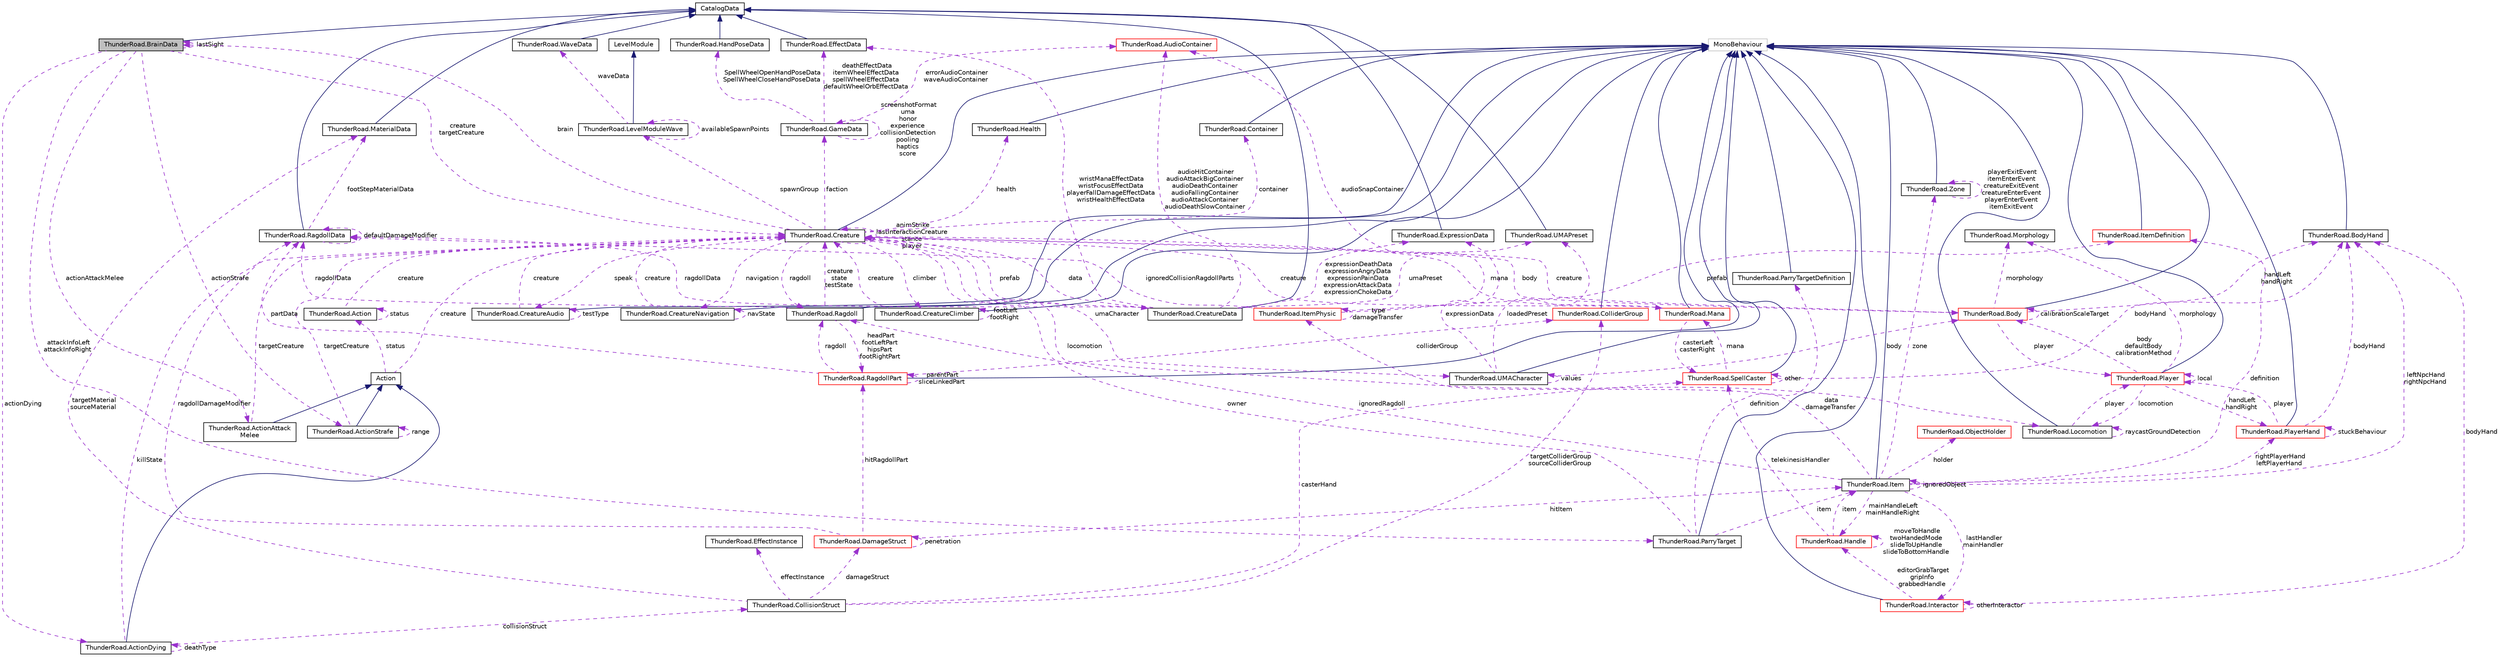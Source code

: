 digraph "ThunderRoad.BrainData"
{
 // LATEX_PDF_SIZE
  edge [fontname="Helvetica",fontsize="10",labelfontname="Helvetica",labelfontsize="10"];
  node [fontname="Helvetica",fontsize="10",shape=record];
  Node1 [label="ThunderRoad.BrainData",height=0.2,width=0.4,color="black", fillcolor="grey75", style="filled", fontcolor="black",tooltip="Class BrainData. Implements the ThunderRoad.CatalogData"];
  Node2 -> Node1 [dir="back",color="midnightblue",fontsize="10",style="solid",fontname="Helvetica"];
  Node2 [label="CatalogData",height=0.2,width=0.4,color="black", fillcolor="white", style="filled",URL="$class_thunder_road_1_1_catalog_data.html",tooltip="Class CatalogData."];
  Node3 -> Node1 [dir="back",color="darkorchid3",fontsize="10",style="dashed",label=" actionDying" ,fontname="Helvetica"];
  Node3 [label="ThunderRoad.ActionDying",height=0.2,width=0.4,color="black", fillcolor="white", style="filled",URL="$class_thunder_road_1_1_action_dying.html",tooltip="Class ActionDying. Implements the ThunderRoad.Action"];
  Node4 -> Node3 [dir="back",color="midnightblue",fontsize="10",style="solid",fontname="Helvetica"];
  Node4 [label="Action",height=0.2,width=0.4,color="black", fillcolor="white", style="filled",URL="$class_thunder_road_1_1_action.html",tooltip="Class Action."];
  Node5 -> Node4 [dir="back",color="darkorchid3",fontsize="10",style="dashed",label=" creature" ,fontname="Helvetica"];
  Node5 [label="ThunderRoad.Creature",height=0.2,width=0.4,color="black", fillcolor="white", style="filled",URL="$class_thunder_road_1_1_creature.html",tooltip="Class Creature. Implements the UnityEngine.MonoBehaviour"];
  Node6 -> Node5 [dir="back",color="midnightblue",fontsize="10",style="solid",fontname="Helvetica"];
  Node6 [label="MonoBehaviour",height=0.2,width=0.4,color="grey75", fillcolor="white", style="filled",tooltip=" "];
  Node7 -> Node5 [dir="back",color="darkorchid3",fontsize="10",style="dashed",label=" climber" ,fontname="Helvetica"];
  Node7 [label="ThunderRoad.CreatureClimber",height=0.2,width=0.4,color="black", fillcolor="white", style="filled",URL="$class_thunder_road_1_1_creature_climber.html",tooltip="Class CreatureClimber. Implements the UnityEngine.MonoBehaviour"];
  Node6 -> Node7 [dir="back",color="midnightblue",fontsize="10",style="solid",fontname="Helvetica"];
  Node7 -> Node7 [dir="back",color="darkorchid3",fontsize="10",style="dashed",label=" footLeft\nfootRight" ,fontname="Helvetica"];
  Node5 -> Node7 [dir="back",color="darkorchid3",fontsize="10",style="dashed",label=" creature" ,fontname="Helvetica"];
  Node8 -> Node5 [dir="back",color="darkorchid3",fontsize="10",style="dashed",label=" health" ,fontname="Helvetica"];
  Node8 [label="ThunderRoad.Health",height=0.2,width=0.4,color="black", fillcolor="white", style="filled",URL="$class_thunder_road_1_1_health.html",tooltip="Class Health. Implements the UnityEngine.MonoBehaviour"];
  Node6 -> Node8 [dir="back",color="midnightblue",fontsize="10",style="solid",fontname="Helvetica"];
  Node9 -> Node5 [dir="back",color="darkorchid3",fontsize="10",style="dashed",label=" faction" ,fontname="Helvetica"];
  Node9 [label="ThunderRoad.GameData",height=0.2,width=0.4,color="black", fillcolor="white", style="filled",URL="$class_thunder_road_1_1_game_data.html",tooltip="Class GameData."];
  Node9 -> Node9 [dir="back",color="darkorchid3",fontsize="10",style="dashed",label=" screenshotFormat\numa\nhonor\nexperience\ncollisionDetection\npooling\nhaptics\nscore" ,fontname="Helvetica"];
  Node10 -> Node9 [dir="back",color="darkorchid3",fontsize="10",style="dashed",label=" deathEffectData\nitemWheelEffectData\nspellWheelEffectData\ndefaultWheelOrbEffectData" ,fontname="Helvetica"];
  Node10 [label="ThunderRoad.EffectData",height=0.2,width=0.4,color="black", fillcolor="white", style="filled",URL="$class_thunder_road_1_1_effect_data.html",tooltip="Class EffectData. Implements the ThunderRoad.CatalogData"];
  Node2 -> Node10 [dir="back",color="midnightblue",fontsize="10",style="solid",fontname="Helvetica"];
  Node11 -> Node9 [dir="back",color="darkorchid3",fontsize="10",style="dashed",label=" SpellWheelOpenHandPoseData\nSpellWheelCloseHandPoseData" ,fontname="Helvetica"];
  Node11 [label="ThunderRoad.HandPoseData",height=0.2,width=0.4,color="black", fillcolor="white", style="filled",URL="$class_thunder_road_1_1_hand_pose_data.html",tooltip="Class HandPoseData. Implements the ThunderRoad.CatalogData"];
  Node2 -> Node11 [dir="back",color="midnightblue",fontsize="10",style="solid",fontname="Helvetica"];
  Node12 -> Node9 [dir="back",color="darkorchid3",fontsize="10",style="dashed",label=" errorAudioContainer\nwaveAudioContainer" ,fontname="Helvetica"];
  Node12 [label="ThunderRoad.AudioContainer",height=0.2,width=0.4,color="red", fillcolor="white", style="filled",URL="$class_thunder_road_1_1_audio_container.html",tooltip="Class AudioContainer. Implements the UnityEngine.ScriptableObject"];
  Node14 -> Node5 [dir="back",color="darkorchid3",fontsize="10",style="dashed",label=" spawnGroup" ,fontname="Helvetica"];
  Node14 [label="ThunderRoad.LevelModuleWave",height=0.2,width=0.4,color="black", fillcolor="white", style="filled",URL="$class_thunder_road_1_1_level_module_wave.html",tooltip="Class LevelModuleWave. Implements the ThunderRoad.LevelModule"];
  Node15 -> Node14 [dir="back",color="midnightblue",fontsize="10",style="solid",fontname="Helvetica"];
  Node15 [label="LevelModule",height=0.2,width=0.4,color="black", fillcolor="white", style="filled",URL="$class_thunder_road_1_1_level_module.html",tooltip="Class LevelModule."];
  Node14 -> Node14 [dir="back",color="darkorchid3",fontsize="10",style="dashed",label=" availableSpawnPoints" ,fontname="Helvetica"];
  Node16 -> Node14 [dir="back",color="darkorchid3",fontsize="10",style="dashed",label=" waveData" ,fontname="Helvetica"];
  Node16 [label="ThunderRoad.WaveData",height=0.2,width=0.4,color="black", fillcolor="white", style="filled",URL="$class_thunder_road_1_1_wave_data.html",tooltip="Class WaveData. Implements the ThunderRoad.CatalogData"];
  Node2 -> Node16 [dir="back",color="midnightblue",fontsize="10",style="solid",fontname="Helvetica"];
  Node17 -> Node5 [dir="back",color="darkorchid3",fontsize="10",style="dashed",label=" data" ,fontname="Helvetica"];
  Node17 [label="ThunderRoad.CreatureData",height=0.2,width=0.4,color="black", fillcolor="white", style="filled",URL="$class_thunder_road_1_1_creature_data.html",tooltip="Class CreatureData. Implements the ThunderRoad.CatalogData"];
  Node2 -> Node17 [dir="back",color="midnightblue",fontsize="10",style="solid",fontname="Helvetica"];
  Node18 -> Node17 [dir="back",color="darkorchid3",fontsize="10",style="dashed",label=" ragdollData" ,fontname="Helvetica"];
  Node18 [label="ThunderRoad.RagdollData",height=0.2,width=0.4,color="black", fillcolor="white", style="filled",URL="$class_thunder_road_1_1_ragdoll_data.html",tooltip="Class RagdollData. Implements the ThunderRoad.CatalogData"];
  Node2 -> Node18 [dir="back",color="midnightblue",fontsize="10",style="solid",fontname="Helvetica"];
  Node19 -> Node18 [dir="back",color="darkorchid3",fontsize="10",style="dashed",label=" footStepMaterialData" ,fontname="Helvetica"];
  Node19 [label="ThunderRoad.MaterialData",height=0.2,width=0.4,color="black", fillcolor="white", style="filled",URL="$class_thunder_road_1_1_material_data.html",tooltip="Class MaterialData. Implements the ThunderRoad.CatalogData"];
  Node2 -> Node19 [dir="back",color="midnightblue",fontsize="10",style="solid",fontname="Helvetica"];
  Node18 -> Node18 [dir="back",color="darkorchid3",fontsize="10",style="dashed",label=" defaultDamageModifier" ,fontname="Helvetica"];
  Node10 -> Node17 [dir="back",color="darkorchid3",fontsize="10",style="dashed",label=" wristManaEffectData\nwristFocusEffectData\nplayerFallDamageEffectData\nwristHealthEffectData" ,fontname="Helvetica"];
  Node20 -> Node17 [dir="back",color="darkorchid3",fontsize="10",style="dashed",label=" umaPreset" ,fontname="Helvetica"];
  Node20 [label="ThunderRoad.UMAPreset",height=0.2,width=0.4,color="black", fillcolor="white", style="filled",URL="$class_thunder_road_1_1_u_m_a_preset.html",tooltip="Class UMAPreset. Implements the ThunderRoad.CatalogData"];
  Node2 -> Node20 [dir="back",color="midnightblue",fontsize="10",style="solid",fontname="Helvetica"];
  Node12 -> Node17 [dir="back",color="darkorchid3",fontsize="10",style="dashed",label=" audioHitContainer\naudioAttackBigContainer\naudioDeathContainer\naudioFallingContainer\naudioAttackContainer\naudioDeathSlowContainer" ,fontname="Helvetica"];
  Node21 -> Node17 [dir="back",color="darkorchid3",fontsize="10",style="dashed",label=" expressionDeathData\nexpressionAngryData\nexpressionPainData\nexpressionAttackData\nexpressionChokeData" ,fontname="Helvetica"];
  Node21 [label="ThunderRoad.ExpressionData",height=0.2,width=0.4,color="black", fillcolor="white", style="filled",URL="$class_thunder_road_1_1_expression_data.html",tooltip="Class ExpressionData. Implements the ThunderRoad.CatalogData"];
  Node2 -> Node21 [dir="back",color="midnightblue",fontsize="10",style="solid",fontname="Helvetica"];
  Node5 -> Node17 [dir="back",color="darkorchid3",fontsize="10",style="dashed",label=" prefab" ,fontname="Helvetica"];
  Node22 -> Node5 [dir="back",color="darkorchid3",fontsize="10",style="dashed",label=" locomotion" ,fontname="Helvetica"];
  Node22 [label="ThunderRoad.Locomotion",height=0.2,width=0.4,color="black", fillcolor="white", style="filled",URL="$class_thunder_road_1_1_locomotion.html",tooltip="Class Locomotion. Implements the UnityEngine.MonoBehaviour"];
  Node6 -> Node22 [dir="back",color="midnightblue",fontsize="10",style="solid",fontname="Helvetica"];
  Node23 -> Node22 [dir="back",color="darkorchid3",fontsize="10",style="dashed",label=" player" ,fontname="Helvetica"];
  Node23 [label="ThunderRoad.Player",height=0.2,width=0.4,color="red", fillcolor="white", style="filled",URL="$class_thunder_road_1_1_player.html",tooltip="Class Player. Implements the UnityEngine.MonoBehaviour"];
  Node6 -> Node23 [dir="back",color="midnightblue",fontsize="10",style="solid",fontname="Helvetica"];
  Node23 -> Node23 [dir="back",color="darkorchid3",fontsize="10",style="dashed",label=" local" ,fontname="Helvetica"];
  Node78 -> Node23 [dir="back",color="darkorchid3",fontsize="10",style="dashed",label=" morphology" ,fontname="Helvetica"];
  Node78 [label="ThunderRoad.Morphology",height=0.2,width=0.4,color="black", fillcolor="white", style="filled",URL="$class_thunder_road_1_1_morphology.html",tooltip="Class Morphology."];
  Node22 -> Node23 [dir="back",color="darkorchid3",fontsize="10",style="dashed",label=" locomotion" ,fontname="Helvetica"];
  Node80 -> Node23 [dir="back",color="darkorchid3",fontsize="10",style="dashed",label=" body\ndefaultBody\ncalibrationMethod" ,fontname="Helvetica"];
  Node80 [label="ThunderRoad.Body",height=0.2,width=0.4,color="red", fillcolor="white", style="filled",URL="$class_thunder_road_1_1_body.html",tooltip="Class Body. Implements the UnityEngine.MonoBehaviour"];
  Node6 -> Node80 [dir="back",color="midnightblue",fontsize="10",style="solid",fontname="Helvetica"];
  Node23 -> Node80 [dir="back",color="darkorchid3",fontsize="10",style="dashed",label=" player" ,fontname="Helvetica"];
  Node78 -> Node80 [dir="back",color="darkorchid3",fontsize="10",style="dashed",label=" morphology" ,fontname="Helvetica"];
  Node80 -> Node80 [dir="back",color="darkorchid3",fontsize="10",style="dashed",label=" calibrationScaleTarget" ,fontname="Helvetica"];
  Node5 -> Node80 [dir="back",color="darkorchid3",fontsize="10",style="dashed",label=" creature" ,fontname="Helvetica"];
  Node47 -> Node80 [dir="back",color="darkorchid3",fontsize="10",style="dashed",label=" handLeft\nhandRight" ,fontname="Helvetica"];
  Node47 [label="ThunderRoad.BodyHand",height=0.2,width=0.4,color="black", fillcolor="white", style="filled",URL="$class_thunder_road_1_1_body_hand.html",tooltip="Class BodyHand. Implements the UnityEngine.MonoBehaviour"];
  Node6 -> Node47 [dir="back",color="midnightblue",fontsize="10",style="solid",fontname="Helvetica"];
  Node72 -> Node23 [dir="back",color="darkorchid3",fontsize="10",style="dashed",label=" handLeft\nhandRight" ,fontname="Helvetica"];
  Node72 [label="ThunderRoad.PlayerHand",height=0.2,width=0.4,color="red", fillcolor="white", style="filled",URL="$class_thunder_road_1_1_player_hand.html",tooltip="Class PlayerHand. Implements the UnityEngine.MonoBehaviour"];
  Node6 -> Node72 [dir="back",color="midnightblue",fontsize="10",style="solid",fontname="Helvetica"];
  Node23 -> Node72 [dir="back",color="darkorchid3",fontsize="10",style="dashed",label=" player" ,fontname="Helvetica"];
  Node47 -> Node72 [dir="back",color="darkorchid3",fontsize="10",style="dashed",label=" bodyHand" ,fontname="Helvetica"];
  Node72 -> Node72 [dir="back",color="darkorchid3",fontsize="10",style="dashed",label=" stuckBehaviour" ,fontname="Helvetica"];
  Node22 -> Node22 [dir="back",color="darkorchid3",fontsize="10",style="dashed",label=" raycastGroundDetection" ,fontname="Helvetica"];
  Node51 -> Node5 [dir="back",color="darkorchid3",fontsize="10",style="dashed",label=" ragdoll" ,fontname="Helvetica"];
  Node51 [label="ThunderRoad.Ragdoll",height=0.2,width=0.4,color="black", fillcolor="white", style="filled",URL="$class_thunder_road_1_1_ragdoll.html",tooltip="Class Ragdoll. Implements the UnityEngine.MonoBehaviour"];
  Node6 -> Node51 [dir="back",color="midnightblue",fontsize="10",style="solid",fontname="Helvetica"];
  Node18 -> Node51 [dir="back",color="darkorchid3",fontsize="10",style="dashed",label=" ragdollData" ,fontname="Helvetica"];
  Node52 -> Node51 [dir="back",color="darkorchid3",fontsize="10",style="dashed",label=" headPart\nfootLeftPart\nhipsPart\nfootRightPart" ,fontname="Helvetica"];
  Node52 [label="ThunderRoad.RagdollPart",height=0.2,width=0.4,color="red", fillcolor="white", style="filled",URL="$class_thunder_road_1_1_ragdoll_part.html",tooltip="Class RagdollPart. Implements the UnityEngine.MonoBehaviour"];
  Node6 -> Node52 [dir="back",color="midnightblue",fontsize="10",style="solid",fontname="Helvetica"];
  Node18 -> Node52 [dir="back",color="darkorchid3",fontsize="10",style="dashed",label=" partData" ,fontname="Helvetica"];
  Node52 -> Node52 [dir="back",color="darkorchid3",fontsize="10",style="dashed",label=" parentPart\nsliceLinkedPart" ,fontname="Helvetica"];
  Node51 -> Node52 [dir="back",color="darkorchid3",fontsize="10",style="dashed",label=" ragdoll" ,fontname="Helvetica"];
  Node55 -> Node52 [dir="back",color="darkorchid3",fontsize="10",style="dashed",label=" colliderGroup" ,fontname="Helvetica"];
  Node55 [label="ThunderRoad.ColliderGroup",height=0.2,width=0.4,color="red", fillcolor="white", style="filled",URL="$class_thunder_road_1_1_collider_group.html",tooltip="Class ColliderGroup. Implements the UnityEngine.MonoBehaviour"];
  Node6 -> Node55 [dir="back",color="midnightblue",fontsize="10",style="solid",fontname="Helvetica"];
  Node5 -> Node51 [dir="back",color="darkorchid3",fontsize="10",style="dashed",label=" creature\nstate\ntestState" ,fontname="Helvetica"];
  Node80 -> Node5 [dir="back",color="darkorchid3",fontsize="10",style="dashed",label=" body" ,fontname="Helvetica"];
  Node84 -> Node5 [dir="back",color="darkorchid3",fontsize="10",style="dashed",label=" speak" ,fontname="Helvetica"];
  Node84 [label="ThunderRoad.CreatureAudio",height=0.2,width=0.4,color="black", fillcolor="white", style="filled",URL="$class_thunder_road_1_1_creature_audio.html",tooltip="Class CreatureAudio. Implements the UnityEngine.MonoBehaviour"];
  Node6 -> Node84 [dir="back",color="midnightblue",fontsize="10",style="solid",fontname="Helvetica"];
  Node84 -> Node84 [dir="back",color="darkorchid3",fontsize="10",style="dashed",label=" testType" ,fontname="Helvetica"];
  Node5 -> Node84 [dir="back",color="darkorchid3",fontsize="10",style="dashed",label=" creature" ,fontname="Helvetica"];
  Node5 -> Node5 [dir="back",color="darkorchid3",fontsize="10",style="dashed",label=" animStrike\nlastInteractionCreature\nstance\nplayer" ,fontname="Helvetica"];
  Node44 -> Node5 [dir="back",color="darkorchid3",fontsize="10",style="dashed",label=" mana" ,fontname="Helvetica"];
  Node44 [label="ThunderRoad.Mana",height=0.2,width=0.4,color="red", fillcolor="white", style="filled",URL="$class_thunder_road_1_1_mana.html",tooltip="Class Mana. Implements the UnityEngine.MonoBehaviour"];
  Node6 -> Node44 [dir="back",color="midnightblue",fontsize="10",style="solid",fontname="Helvetica"];
  Node39 -> Node44 [dir="back",color="darkorchid3",fontsize="10",style="dashed",label=" casterLeft\ncasterRight" ,fontname="Helvetica"];
  Node39 [label="ThunderRoad.SpellCaster",height=0.2,width=0.4,color="red", fillcolor="white", style="filled",URL="$class_thunder_road_1_1_spell_caster.html",tooltip="Class SpellCaster. Implements the UnityEngine.MonoBehaviour"];
  Node6 -> Node39 [dir="back",color="midnightblue",fontsize="10",style="solid",fontname="Helvetica"];
  Node39 -> Node39 [dir="back",color="darkorchid3",fontsize="10",style="dashed",label=" other" ,fontname="Helvetica"];
  Node44 -> Node39 [dir="back",color="darkorchid3",fontsize="10",style="dashed",label=" mana" ,fontname="Helvetica"];
  Node47 -> Node39 [dir="back",color="darkorchid3",fontsize="10",style="dashed",label=" bodyHand" ,fontname="Helvetica"];
  Node5 -> Node44 [dir="back",color="darkorchid3",fontsize="10",style="dashed",label=" creature" ,fontname="Helvetica"];
  Node85 -> Node5 [dir="back",color="darkorchid3",fontsize="10",style="dashed",label=" umaCharacter" ,fontname="Helvetica"];
  Node85 [label="ThunderRoad.UMACharacter",height=0.2,width=0.4,color="black", fillcolor="white", style="filled",URL="$class_thunder_road_1_1_u_m_a_character.html",tooltip="Class UMACharacter. Implements the UnityEngine.MonoBehaviour"];
  Node6 -> Node85 [dir="back",color="midnightblue",fontsize="10",style="solid",fontname="Helvetica"];
  Node20 -> Node85 [dir="back",color="darkorchid3",fontsize="10",style="dashed",label=" loadedPreset" ,fontname="Helvetica"];
  Node80 -> Node85 [dir="back",color="darkorchid3",fontsize="10",style="dashed",label=" body" ,fontname="Helvetica"];
  Node21 -> Node85 [dir="back",color="darkorchid3",fontsize="10",style="dashed",label=" expressionData" ,fontname="Helvetica"];
  Node85 -> Node85 [dir="back",color="darkorchid3",fontsize="10",style="dashed",label=" values" ,fontname="Helvetica"];
  Node86 -> Node5 [dir="back",color="darkorchid3",fontsize="10",style="dashed",label=" container" ,fontname="Helvetica"];
  Node86 [label="ThunderRoad.Container",height=0.2,width=0.4,color="black", fillcolor="white", style="filled",URL="$class_thunder_road_1_1_container.html",tooltip="Class Container. Implements the UnityEngine.MonoBehaviour"];
  Node6 -> Node86 [dir="back",color="midnightblue",fontsize="10",style="solid",fontname="Helvetica"];
  Node1 -> Node5 [dir="back",color="darkorchid3",fontsize="10",style="dashed",label=" brain" ,fontname="Helvetica"];
  Node87 -> Node5 [dir="back",color="darkorchid3",fontsize="10",style="dashed",label=" navigation" ,fontname="Helvetica"];
  Node87 [label="ThunderRoad.CreatureNavigation",height=0.2,width=0.4,color="black", fillcolor="white", style="filled",URL="$class_thunder_road_1_1_creature_navigation.html",tooltip="Class CreatureNavigation. Implements the UnityEngine.MonoBehaviour"];
  Node6 -> Node87 [dir="back",color="midnightblue",fontsize="10",style="solid",fontname="Helvetica"];
  Node5 -> Node87 [dir="back",color="darkorchid3",fontsize="10",style="dashed",label=" creature" ,fontname="Helvetica"];
  Node87 -> Node87 [dir="back",color="darkorchid3",fontsize="10",style="dashed",label=" navState" ,fontname="Helvetica"];
  Node88 -> Node4 [dir="back",color="darkorchid3",fontsize="10",style="dashed",label=" status" ,fontname="Helvetica"];
  Node88 [label="ThunderRoad.Action",height=0.2,width=0.4,color="black", fillcolor="white", style="filled",URL="$class_thunder_road_1_1_action.html",tooltip="Class Action."];
  Node5 -> Node88 [dir="back",color="darkorchid3",fontsize="10",style="dashed",label=" creature" ,fontname="Helvetica"];
  Node88 -> Node88 [dir="back",color="darkorchid3",fontsize="10",style="dashed",label=" status" ,fontname="Helvetica"];
  Node3 -> Node3 [dir="back",color="darkorchid3",fontsize="10",style="dashed",label=" deathType" ,fontname="Helvetica"];
  Node54 -> Node3 [dir="back",color="darkorchid3",fontsize="10",style="dashed",label=" collisionStruct" ,fontname="Helvetica"];
  Node54 [label="ThunderRoad.CollisionStruct",height=0.2,width=0.4,color="black", fillcolor="white", style="filled",URL="$struct_thunder_road_1_1_collision_struct.html",tooltip="Struct CollisionStruct"];
  Node19 -> Node54 [dir="back",color="darkorchid3",fontsize="10",style="dashed",label=" targetMaterial\nsourceMaterial" ,fontname="Helvetica"];
  Node39 -> Node54 [dir="back",color="darkorchid3",fontsize="10",style="dashed",label=" casterHand" ,fontname="Helvetica"];
  Node42 -> Node54 [dir="back",color="darkorchid3",fontsize="10",style="dashed",label=" effectInstance" ,fontname="Helvetica"];
  Node42 [label="ThunderRoad.EffectInstance",height=0.2,width=0.4,color="black", fillcolor="white", style="filled",URL="$class_thunder_road_1_1_effect_instance.html",tooltip="Class EffectInstance."];
  Node55 -> Node54 [dir="back",color="darkorchid3",fontsize="10",style="dashed",label=" targetColliderGroup\nsourceColliderGroup" ,fontname="Helvetica"];
  Node60 -> Node54 [dir="back",color="darkorchid3",fontsize="10",style="dashed",label=" damageStruct" ,fontname="Helvetica"];
  Node60 [label="ThunderRoad.DamageStruct",height=0.2,width=0.4,color="red", fillcolor="white", style="filled",URL="$struct_thunder_road_1_1_damage_struct.html",tooltip="Struct DamageStruct"];
  Node18 -> Node60 [dir="back",color="darkorchid3",fontsize="10",style="dashed",label=" ragdollDamageModifier" ,fontname="Helvetica"];
  Node52 -> Node60 [dir="back",color="darkorchid3",fontsize="10",style="dashed",label=" hitRagdollPart" ,fontname="Helvetica"];
  Node25 -> Node60 [dir="back",color="darkorchid3",fontsize="10",style="dashed",label=" hitItem" ,fontname="Helvetica"];
  Node25 [label="ThunderRoad.Item",height=0.2,width=0.4,color="black", fillcolor="white", style="filled",URL="$class_thunder_road_1_1_item.html",tooltip="Class Item. Implements the UnityEngine.MonoBehaviour"];
  Node6 -> Node25 [dir="back",color="midnightblue",fontsize="10",style="solid",fontname="Helvetica"];
  Node26 -> Node25 [dir="back",color="darkorchid3",fontsize="10",style="dashed",label=" lastHandler\nmainHandler" ,fontname="Helvetica"];
  Node26 [label="ThunderRoad.Interactor",height=0.2,width=0.4,color="red", fillcolor="white", style="filled",URL="$class_thunder_road_1_1_interactor.html",tooltip="Class Interactor. Implements the UnityEngine.MonoBehaviour"];
  Node6 -> Node26 [dir="back",color="midnightblue",fontsize="10",style="solid",fontname="Helvetica"];
  Node26 -> Node26 [dir="back",color="darkorchid3",fontsize="10",style="dashed",label=" otherInteractor" ,fontname="Helvetica"];
  Node27 -> Node26 [dir="back",color="darkorchid3",fontsize="10",style="dashed",label=" editorGrabTarget\ngripInfo\ngrabbedHandle" ,fontname="Helvetica"];
  Node27 [label="ThunderRoad.Handle",height=0.2,width=0.4,color="red", fillcolor="white", style="filled",URL="$class_thunder_road_1_1_handle.html",tooltip="Class Handle. Implements the ThunderRoad.Interactable"];
  Node39 -> Node27 [dir="back",color="darkorchid3",fontsize="10",style="dashed",label=" telekinesisHandler" ,fontname="Helvetica"];
  Node27 -> Node27 [dir="back",color="darkorchid3",fontsize="10",style="dashed",label=" moveToHandle\ntwoHandedMode\nslideToUpHandle\nslideToBottomHandle" ,fontname="Helvetica"];
  Node25 -> Node27 [dir="back",color="darkorchid3",fontsize="10",style="dashed",label=" item" ,fontname="Helvetica"];
  Node47 -> Node26 [dir="back",color="darkorchid3",fontsize="10",style="dashed",label=" bodyHand" ,fontname="Helvetica"];
  Node49 -> Node25 [dir="back",color="darkorchid3",fontsize="10",style="dashed",label=" definition" ,fontname="Helvetica"];
  Node49 [label="ThunderRoad.ItemDefinition",height=0.2,width=0.4,color="red", fillcolor="white", style="filled",URL="$class_thunder_road_1_1_item_definition.html",tooltip="Class ItemDefinition. Implements the UnityEngine.MonoBehaviour"];
  Node6 -> Node49 [dir="back",color="midnightblue",fontsize="10",style="solid",fontname="Helvetica"];
  Node51 -> Node25 [dir="back",color="darkorchid3",fontsize="10",style="dashed",label=" ignoredRagdoll" ,fontname="Helvetica"];
  Node66 -> Node25 [dir="back",color="darkorchid3",fontsize="10",style="dashed",label=" data\ndamageTransfer" ,fontname="Helvetica"];
  Node66 [label="ThunderRoad.ItemPhysic",height=0.2,width=0.4,color="red", fillcolor="white", style="filled",URL="$class_thunder_road_1_1_item_physic.html",tooltip="Class ItemPhysic. Implements the ThunderRoad.ItemData"];
  Node18 -> Node66 [dir="back",color="darkorchid3",fontsize="10",style="dashed",label=" ignoredCollisionRagdollParts" ,fontname="Helvetica"];
  Node49 -> Node66 [dir="back",color="darkorchid3",fontsize="10",style="dashed",label=" prefab" ,fontname="Helvetica"];
  Node12 -> Node66 [dir="back",color="darkorchid3",fontsize="10",style="dashed",label=" audioSnapContainer" ,fontname="Helvetica"];
  Node66 -> Node66 [dir="back",color="darkorchid3",fontsize="10",style="dashed",label=" type\ndamageTransfer" ,fontname="Helvetica"];
  Node70 -> Node25 [dir="back",color="darkorchid3",fontsize="10",style="dashed",label=" holder" ,fontname="Helvetica"];
  Node70 [label="ThunderRoad.ObjectHolder",height=0.2,width=0.4,color="red", fillcolor="white", style="filled",URL="$class_thunder_road_1_1_object_holder.html",tooltip="Class ObjectHolder. Implements the ThunderRoad.Interactable"];
  Node27 -> Node25 [dir="back",color="darkorchid3",fontsize="10",style="dashed",label=" mainHandleLeft\nmainHandleRight" ,fontname="Helvetica"];
  Node25 -> Node25 [dir="back",color="darkorchid3",fontsize="10",style="dashed",label=" ignoredObject" ,fontname="Helvetica"];
  Node71 -> Node25 [dir="back",color="darkorchid3",fontsize="10",style="dashed",label=" zone" ,fontname="Helvetica"];
  Node71 [label="ThunderRoad.Zone",height=0.2,width=0.4,color="black", fillcolor="white", style="filled",URL="$class_thunder_road_1_1_zone.html",tooltip="Class Zone. Implements the UnityEngine.MonoBehaviour"];
  Node6 -> Node71 [dir="back",color="midnightblue",fontsize="10",style="solid",fontname="Helvetica"];
  Node71 -> Node71 [dir="back",color="darkorchid3",fontsize="10",style="dashed",label=" playerExitEvent\nitemEnterEvent\ncreatureExitEvent\ncreatureEnterEvent\nplayerEnterEvent\nitemExitEvent" ,fontname="Helvetica"];
  Node47 -> Node25 [dir="back",color="darkorchid3",fontsize="10",style="dashed",label=" leftNpcHand\nrightNpcHand" ,fontname="Helvetica"];
  Node72 -> Node25 [dir="back",color="darkorchid3",fontsize="10",style="dashed",label=" rightPlayerHand\nleftPlayerHand" ,fontname="Helvetica"];
  Node60 -> Node60 [dir="back",color="darkorchid3",fontsize="10",style="dashed",label=" penetration" ,fontname="Helvetica"];
  Node5 -> Node3 [dir="back",color="darkorchid3",fontsize="10",style="dashed",label=" killState" ,fontname="Helvetica"];
  Node89 -> Node1 [dir="back",color="darkorchid3",fontsize="10",style="dashed",label=" attackInfoLeft\nattackInfoRight" ,fontname="Helvetica"];
  Node89 [label="ThunderRoad.ParryTarget",height=0.2,width=0.4,color="black", fillcolor="white", style="filled",URL="$class_thunder_road_1_1_parry_target.html",tooltip="Class ParryTarget. Implements the UnityEngine.MonoBehaviour"];
  Node6 -> Node89 [dir="back",color="midnightblue",fontsize="10",style="solid",fontname="Helvetica"];
  Node90 -> Node89 [dir="back",color="darkorchid3",fontsize="10",style="dashed",label=" definition" ,fontname="Helvetica"];
  Node90 [label="ThunderRoad.ParryTargetDefinition",height=0.2,width=0.4,color="black", fillcolor="white", style="filled",URL="$class_thunder_road_1_1_parry_target_definition.html",tooltip="Class ParryTargetDefinition. Implements the UnityEngine.MonoBehaviour"];
  Node6 -> Node90 [dir="back",color="midnightblue",fontsize="10",style="solid",fontname="Helvetica"];
  Node5 -> Node89 [dir="back",color="darkorchid3",fontsize="10",style="dashed",label=" owner" ,fontname="Helvetica"];
  Node25 -> Node89 [dir="back",color="darkorchid3",fontsize="10",style="dashed",label=" item" ,fontname="Helvetica"];
  Node91 -> Node1 [dir="back",color="darkorchid3",fontsize="10",style="dashed",label=" actionAttackMelee" ,fontname="Helvetica"];
  Node91 [label="ThunderRoad.ActionAttack\lMelee",height=0.2,width=0.4,color="black", fillcolor="white", style="filled",URL="$class_thunder_road_1_1_action_attack_melee.html",tooltip="Class ActionAttackMelee. Implements the ThunderRoad.Action"];
  Node4 -> Node91 [dir="back",color="midnightblue",fontsize="10",style="solid",fontname="Helvetica"];
  Node5 -> Node91 [dir="back",color="darkorchid3",fontsize="10",style="dashed",label=" targetCreature" ,fontname="Helvetica"];
  Node5 -> Node1 [dir="back",color="darkorchid3",fontsize="10",style="dashed",label=" creature\ntargetCreature" ,fontname="Helvetica"];
  Node1 -> Node1 [dir="back",color="darkorchid3",fontsize="10",style="dashed",label=" lastSight" ,fontname="Helvetica"];
  Node92 -> Node1 [dir="back",color="darkorchid3",fontsize="10",style="dashed",label=" actionStrafe" ,fontname="Helvetica"];
  Node92 [label="ThunderRoad.ActionStrafe",height=0.2,width=0.4,color="black", fillcolor="white", style="filled",URL="$class_thunder_road_1_1_action_strafe.html",tooltip="Class ActionStrafe. Implements the ThunderRoad.Action"];
  Node4 -> Node92 [dir="back",color="midnightblue",fontsize="10",style="solid",fontname="Helvetica"];
  Node5 -> Node92 [dir="back",color="darkorchid3",fontsize="10",style="dashed",label=" targetCreature" ,fontname="Helvetica"];
  Node92 -> Node92 [dir="back",color="darkorchid3",fontsize="10",style="dashed",label=" range" ,fontname="Helvetica"];
}
